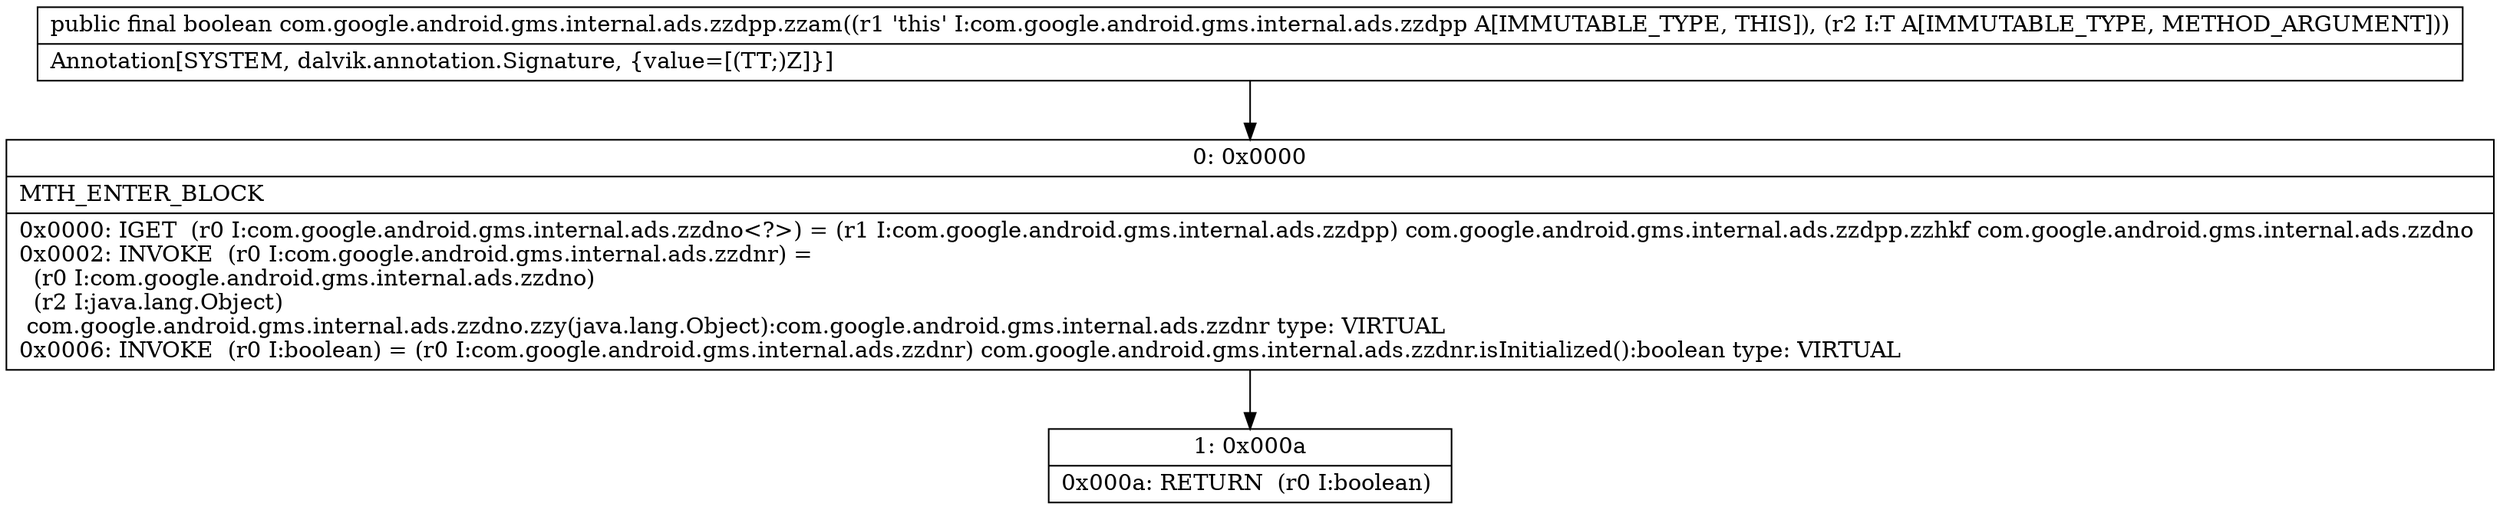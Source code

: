 digraph "CFG forcom.google.android.gms.internal.ads.zzdpp.zzam(Ljava\/lang\/Object;)Z" {
Node_0 [shape=record,label="{0\:\ 0x0000|MTH_ENTER_BLOCK\l|0x0000: IGET  (r0 I:com.google.android.gms.internal.ads.zzdno\<?\>) = (r1 I:com.google.android.gms.internal.ads.zzdpp) com.google.android.gms.internal.ads.zzdpp.zzhkf com.google.android.gms.internal.ads.zzdno \l0x0002: INVOKE  (r0 I:com.google.android.gms.internal.ads.zzdnr) = \l  (r0 I:com.google.android.gms.internal.ads.zzdno)\l  (r2 I:java.lang.Object)\l com.google.android.gms.internal.ads.zzdno.zzy(java.lang.Object):com.google.android.gms.internal.ads.zzdnr type: VIRTUAL \l0x0006: INVOKE  (r0 I:boolean) = (r0 I:com.google.android.gms.internal.ads.zzdnr) com.google.android.gms.internal.ads.zzdnr.isInitialized():boolean type: VIRTUAL \l}"];
Node_1 [shape=record,label="{1\:\ 0x000a|0x000a: RETURN  (r0 I:boolean) \l}"];
MethodNode[shape=record,label="{public final boolean com.google.android.gms.internal.ads.zzdpp.zzam((r1 'this' I:com.google.android.gms.internal.ads.zzdpp A[IMMUTABLE_TYPE, THIS]), (r2 I:T A[IMMUTABLE_TYPE, METHOD_ARGUMENT]))  | Annotation[SYSTEM, dalvik.annotation.Signature, \{value=[(TT;)Z]\}]\l}"];
MethodNode -> Node_0;
Node_0 -> Node_1;
}

